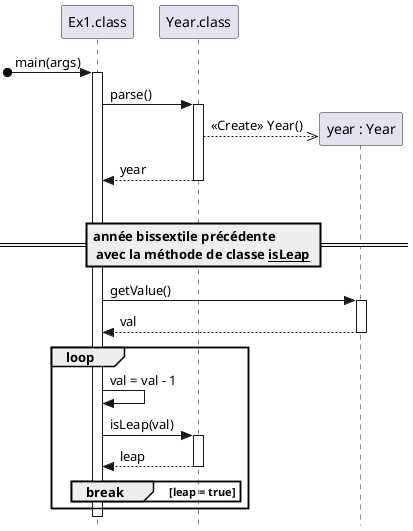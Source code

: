 @startuml
'https://plantuml.com/sequence-diagram
skinparam style strictuml
hide footbox

participant Ex1.class as Ex1
participant Year.class as Year
participant "year : Year" as year

[o-> Ex1 ++ : main(args)
Ex1 -> Year ++ : parse()
create year
Year -->> year : <<Create>> Year()
return year
|||
== année bissextile précédente \n avec la méthode de classe __isLeap__ ==
Ex1 -> year ++ : getValue()
return val

loop
Ex1 -> Ex1 : val = val - 1
Ex1 -> Year ++ : isLeap(val)
return leap
break leap = true
end break
end loop

@enduml